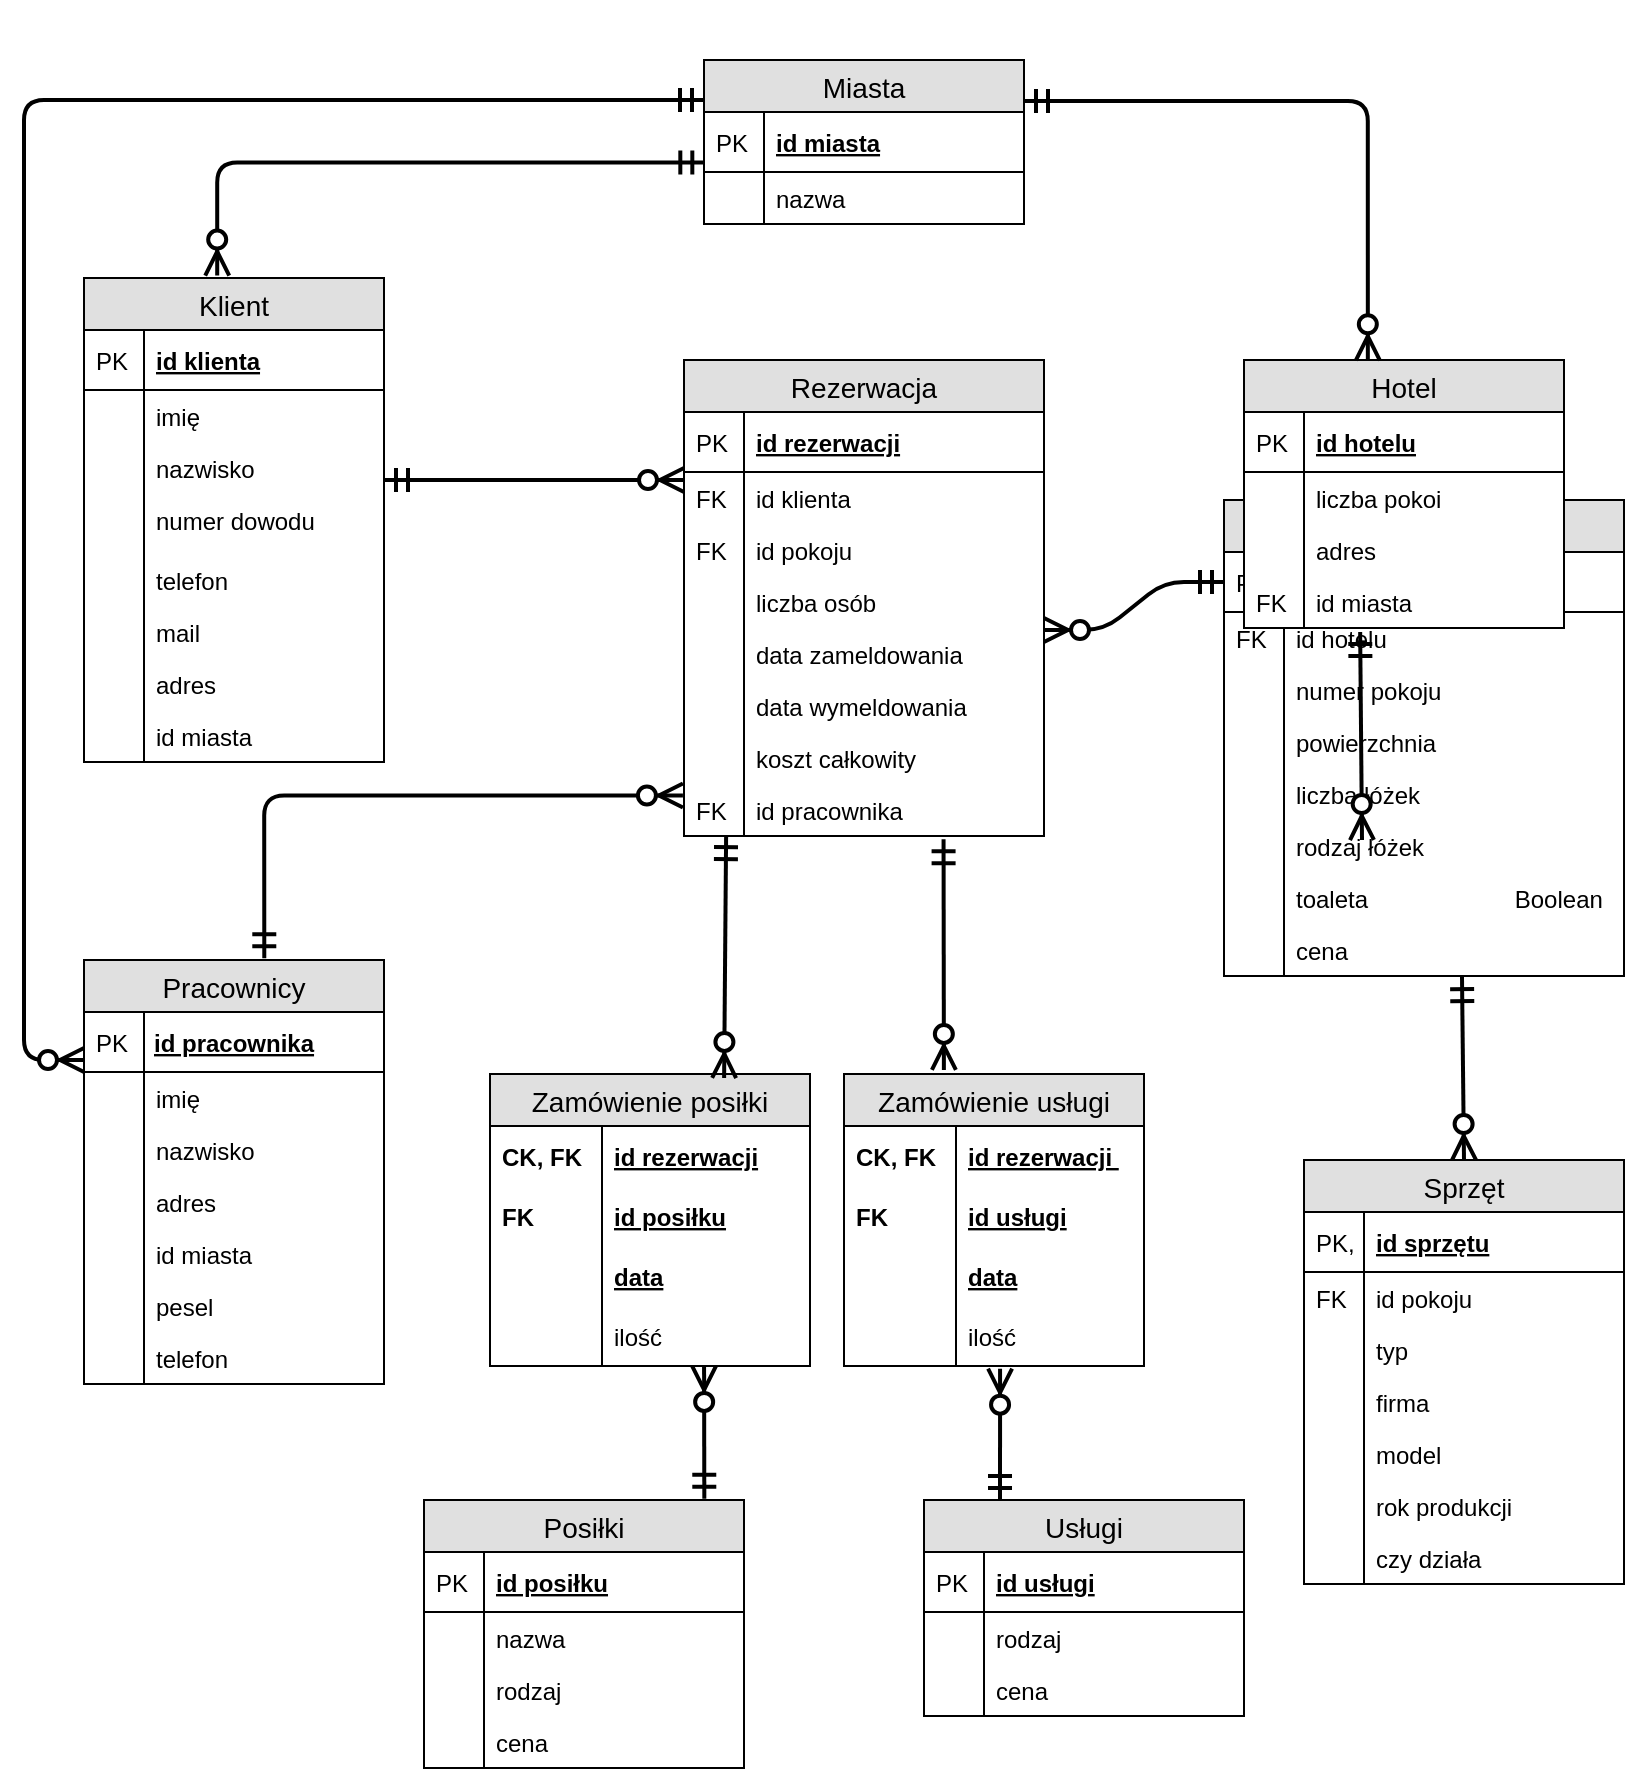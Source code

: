 <mxfile version="12.2.3" type="github" pages="1">
  <diagram id="eyHHcdrzbElofcJFkmy_" name="Page-1">
    <mxGraphModel dx="1374" dy="787" grid="1" gridSize="10" guides="1" tooltips="1" connect="1" arrows="1" fold="1" page="1" pageScale="1" pageWidth="827" pageHeight="1169" math="0" shadow="0">
      <root>
        <object label="" id="0">
          <mxCell/>
        </object>
        <mxCell id="1" parent="0"/>
        <mxCell id="zYe5BoqIVoptwqaEqp91-65" value="Pokoje" style="swimlane;fontStyle=0;childLayout=stackLayout;horizontal=1;startSize=26;fillColor=#e0e0e0;horizontalStack=0;resizeParent=1;resizeParentMax=0;resizeLast=0;collapsible=1;marginBottom=0;swimlaneFillColor=#ffffff;align=center;fontSize=14;flipV=0;fixDash=0;part=0;swimlaneLine=1;rounded=0;shadow=0;glass=0;comic=0;strokeColor=#000000;fillOpacity=100;strokeOpacity=100;" parent="1" vertex="1">
          <mxGeometry x="620" y="280" width="200" height="238" as="geometry"/>
        </mxCell>
        <mxCell id="zYe5BoqIVoptwqaEqp91-66" value="id pokoju" style="shape=partialRectangle;top=0;left=0;right=0;bottom=1;align=left;verticalAlign=middle;fillColor=none;spacingLeft=34;spacingRight=4;overflow=hidden;rotatable=0;points=[[0,0.5],[1,0.5]];portConstraint=eastwest;dropTarget=0;fontStyle=5;fontSize=12;" parent="zYe5BoqIVoptwqaEqp91-65" vertex="1">
          <mxGeometry y="26" width="200" height="30" as="geometry"/>
        </mxCell>
        <mxCell id="zYe5BoqIVoptwqaEqp91-67" value="PK" style="shape=partialRectangle;top=0;left=0;bottom=0;fillColor=none;align=left;verticalAlign=middle;spacingLeft=4;spacingRight=4;overflow=hidden;rotatable=0;points=[];portConstraint=eastwest;part=1;fontSize=12;" parent="zYe5BoqIVoptwqaEqp91-66" vertex="1" connectable="0">
          <mxGeometry width="30" height="30" as="geometry"/>
        </mxCell>
        <mxCell id="zYe5BoqIVoptwqaEqp91-68" value="id hotelu" style="shape=partialRectangle;top=0;left=0;right=0;bottom=0;align=left;verticalAlign=top;fillColor=none;spacingLeft=34;spacingRight=4;overflow=hidden;rotatable=0;points=[[0,0.5],[1,0.5]];portConstraint=eastwest;dropTarget=0;fontSize=12;fontStyle=0" parent="zYe5BoqIVoptwqaEqp91-65" vertex="1">
          <mxGeometry y="56" width="200" height="26" as="geometry"/>
        </mxCell>
        <mxCell id="zYe5BoqIVoptwqaEqp91-69" value="FK" style="shape=partialRectangle;top=0;left=0;bottom=0;fillColor=none;align=left;verticalAlign=top;spacingLeft=4;spacingRight=4;overflow=hidden;rotatable=0;points=[];portConstraint=eastwest;part=1;fontSize=12;" parent="zYe5BoqIVoptwqaEqp91-68" vertex="1" connectable="0">
          <mxGeometry width="30" height="26" as="geometry"/>
        </mxCell>
        <mxCell id="wo8Ci5ziZs2mCeSjoIZl-29" value="numer pokoju" style="shape=partialRectangle;top=0;left=0;right=0;bottom=0;align=left;verticalAlign=top;fillColor=none;spacingLeft=34;spacingRight=4;overflow=hidden;rotatable=0;points=[[0,0.5],[1,0.5]];portConstraint=eastwest;dropTarget=0;fontSize=12;fontStyle=0" vertex="1" parent="zYe5BoqIVoptwqaEqp91-65">
          <mxGeometry y="82" width="200" height="26" as="geometry"/>
        </mxCell>
        <mxCell id="wo8Ci5ziZs2mCeSjoIZl-30" value="" style="shape=partialRectangle;top=0;left=0;bottom=0;fillColor=none;align=left;verticalAlign=top;spacingLeft=4;spacingRight=4;overflow=hidden;rotatable=0;points=[];portConstraint=eastwest;part=1;fontSize=12;" vertex="1" connectable="0" parent="wo8Ci5ziZs2mCeSjoIZl-29">
          <mxGeometry width="30" height="26" as="geometry"/>
        </mxCell>
        <mxCell id="zYe5BoqIVoptwqaEqp91-70" value="powierzchnia" style="shape=partialRectangle;top=0;left=0;right=0;bottom=0;align=left;verticalAlign=top;fillColor=none;spacingLeft=34;spacingRight=4;overflow=hidden;rotatable=0;points=[[0,0.5],[1,0.5]];portConstraint=eastwest;dropTarget=0;fontSize=12;" parent="zYe5BoqIVoptwqaEqp91-65" vertex="1">
          <mxGeometry y="108" width="200" height="26" as="geometry"/>
        </mxCell>
        <mxCell id="zYe5BoqIVoptwqaEqp91-71" value="" style="shape=partialRectangle;top=0;left=0;bottom=0;fillColor=none;align=left;verticalAlign=top;spacingLeft=4;spacingRight=4;overflow=hidden;rotatable=0;points=[];portConstraint=eastwest;part=1;fontSize=12;" parent="zYe5BoqIVoptwqaEqp91-70" vertex="1" connectable="0">
          <mxGeometry width="30" height="26" as="geometry"/>
        </mxCell>
        <mxCell id="zYe5BoqIVoptwqaEqp91-72" value="liczba łóżek" style="shape=partialRectangle;top=0;left=0;right=0;bottom=0;align=left;verticalAlign=top;fillColor=none;spacingLeft=34;spacingRight=4;overflow=hidden;rotatable=0;points=[[0,0.5],[1,0.5]];portConstraint=eastwest;dropTarget=0;fontSize=12;" parent="zYe5BoqIVoptwqaEqp91-65" vertex="1">
          <mxGeometry y="134" width="200" height="26" as="geometry"/>
        </mxCell>
        <mxCell id="zYe5BoqIVoptwqaEqp91-73" value="" style="shape=partialRectangle;top=0;left=0;bottom=0;fillColor=none;align=left;verticalAlign=top;spacingLeft=4;spacingRight=4;overflow=hidden;rotatable=0;points=[];portConstraint=eastwest;part=1;fontSize=12;" parent="zYe5BoqIVoptwqaEqp91-72" vertex="1" connectable="0">
          <mxGeometry width="30" height="26" as="geometry"/>
        </mxCell>
        <mxCell id="zYe5BoqIVoptwqaEqp91-131" value="rodzaj łóżek" style="shape=partialRectangle;top=0;left=0;right=0;bottom=0;align=left;verticalAlign=top;fillColor=none;spacingLeft=34;spacingRight=4;overflow=hidden;rotatable=0;points=[[0,0.5],[1,0.5]];portConstraint=eastwest;dropTarget=0;fontSize=12;" parent="zYe5BoqIVoptwqaEqp91-65" vertex="1">
          <mxGeometry y="160" width="200" height="26" as="geometry"/>
        </mxCell>
        <mxCell id="zYe5BoqIVoptwqaEqp91-132" value="" style="shape=partialRectangle;top=0;left=0;bottom=0;fillColor=none;align=left;verticalAlign=top;spacingLeft=4;spacingRight=4;overflow=hidden;rotatable=0;points=[];portConstraint=eastwest;part=1;fontSize=12;" parent="zYe5BoqIVoptwqaEqp91-131" vertex="1" connectable="0">
          <mxGeometry width="30" height="26" as="geometry"/>
        </mxCell>
        <mxCell id="hdCmrwVaHmSog3tD7lYt-1" value="toaleta                      Boolean" style="shape=partialRectangle;top=0;left=0;right=0;bottom=0;align=left;verticalAlign=top;fillColor=none;spacingLeft=34;spacingRight=4;overflow=hidden;rotatable=0;points=[[0,0.5],[1,0.5]];portConstraint=eastwest;dropTarget=0;fontSize=12;" parent="zYe5BoqIVoptwqaEqp91-65" vertex="1">
          <mxGeometry y="186" width="200" height="26" as="geometry"/>
        </mxCell>
        <mxCell id="hdCmrwVaHmSog3tD7lYt-2" value="" style="shape=partialRectangle;top=0;left=0;bottom=0;fillColor=none;align=left;verticalAlign=top;spacingLeft=4;spacingRight=4;overflow=hidden;rotatable=0;points=[];portConstraint=eastwest;part=1;fontSize=12;" parent="hdCmrwVaHmSog3tD7lYt-1" vertex="1" connectable="0">
          <mxGeometry width="30" height="26" as="geometry"/>
        </mxCell>
        <mxCell id="wo8Ci5ziZs2mCeSjoIZl-8" value="cena " style="shape=partialRectangle;top=0;left=0;right=0;bottom=0;align=left;verticalAlign=top;fillColor=none;spacingLeft=34;spacingRight=4;overflow=hidden;rotatable=0;points=[[0,0.5],[1,0.5]];portConstraint=eastwest;dropTarget=0;fontSize=12;" vertex="1" parent="zYe5BoqIVoptwqaEqp91-65">
          <mxGeometry y="212" width="200" height="26" as="geometry"/>
        </mxCell>
        <mxCell id="wo8Ci5ziZs2mCeSjoIZl-9" value="" style="shape=partialRectangle;top=0;left=0;bottom=0;fillColor=none;align=left;verticalAlign=top;spacingLeft=4;spacingRight=4;overflow=hidden;rotatable=0;points=[];portConstraint=eastwest;part=1;fontSize=12;" vertex="1" connectable="0" parent="wo8Ci5ziZs2mCeSjoIZl-8">
          <mxGeometry width="30" height="26" as="geometry"/>
        </mxCell>
        <mxCell id="wo8Ci5ziZs2mCeSjoIZl-10" value="Sprzęt" style="swimlane;fontStyle=0;childLayout=stackLayout;horizontal=1;startSize=26;fillColor=#e0e0e0;horizontalStack=0;resizeParent=1;resizeParentMax=0;resizeLast=0;collapsible=1;marginBottom=0;swimlaneFillColor=#ffffff;align=center;fontSize=14;" vertex="1" parent="1">
          <mxGeometry x="660" y="610" width="160" height="212" as="geometry">
            <mxRectangle x="660" y="610" width="120" height="26" as="alternateBounds"/>
          </mxGeometry>
        </mxCell>
        <mxCell id="wo8Ci5ziZs2mCeSjoIZl-11" value="id sprzętu" style="shape=partialRectangle;top=0;left=0;right=0;bottom=1;align=left;verticalAlign=middle;fillColor=none;spacingLeft=34;spacingRight=4;overflow=hidden;rotatable=0;points=[[0,0.5],[1,0.5]];portConstraint=eastwest;dropTarget=0;fontStyle=5;fontSize=12;" vertex="1" parent="wo8Ci5ziZs2mCeSjoIZl-10">
          <mxGeometry y="26" width="160" height="30" as="geometry"/>
        </mxCell>
        <mxCell id="wo8Ci5ziZs2mCeSjoIZl-12" value="PK, " style="shape=partialRectangle;top=0;left=0;bottom=0;fillColor=none;align=left;verticalAlign=middle;spacingLeft=4;spacingRight=4;overflow=hidden;rotatable=0;points=[];portConstraint=eastwest;part=1;fontSize=12;" vertex="1" connectable="0" parent="wo8Ci5ziZs2mCeSjoIZl-11">
          <mxGeometry width="30" height="30" as="geometry"/>
        </mxCell>
        <mxCell id="wo8Ci5ziZs2mCeSjoIZl-13" value="id pokoju" style="shape=partialRectangle;top=0;left=0;right=0;bottom=0;align=left;verticalAlign=top;fillColor=none;spacingLeft=34;spacingRight=4;overflow=hidden;rotatable=0;points=[[0,0.5],[1,0.5]];portConstraint=eastwest;dropTarget=0;fontSize=12;" vertex="1" parent="wo8Ci5ziZs2mCeSjoIZl-10">
          <mxGeometry y="56" width="160" height="26" as="geometry"/>
        </mxCell>
        <mxCell id="wo8Ci5ziZs2mCeSjoIZl-14" value="FK" style="shape=partialRectangle;top=0;left=0;bottom=0;fillColor=none;align=left;verticalAlign=top;spacingLeft=4;spacingRight=4;overflow=hidden;rotatable=0;points=[];portConstraint=eastwest;part=1;fontSize=12;" vertex="1" connectable="0" parent="wo8Ci5ziZs2mCeSjoIZl-13">
          <mxGeometry width="30" height="26" as="geometry"/>
        </mxCell>
        <mxCell id="wo8Ci5ziZs2mCeSjoIZl-15" value="typ" style="shape=partialRectangle;top=0;left=0;right=0;bottom=0;align=left;verticalAlign=top;fillColor=none;spacingLeft=34;spacingRight=4;overflow=hidden;rotatable=0;points=[[0,0.5],[1,0.5]];portConstraint=eastwest;dropTarget=0;fontSize=12;" vertex="1" parent="wo8Ci5ziZs2mCeSjoIZl-10">
          <mxGeometry y="82" width="160" height="26" as="geometry"/>
        </mxCell>
        <mxCell id="wo8Ci5ziZs2mCeSjoIZl-16" value="" style="shape=partialRectangle;top=0;left=0;bottom=0;fillColor=none;align=left;verticalAlign=top;spacingLeft=4;spacingRight=4;overflow=hidden;rotatable=0;points=[];portConstraint=eastwest;part=1;fontSize=12;" vertex="1" connectable="0" parent="wo8Ci5ziZs2mCeSjoIZl-15">
          <mxGeometry width="30" height="26" as="geometry"/>
        </mxCell>
        <mxCell id="wo8Ci5ziZs2mCeSjoIZl-37" value="firma" style="shape=partialRectangle;top=0;left=0;right=0;bottom=0;align=left;verticalAlign=top;fillColor=none;spacingLeft=34;spacingRight=4;overflow=hidden;rotatable=0;points=[[0,0.5],[1,0.5]];portConstraint=eastwest;dropTarget=0;fontSize=12;" vertex="1" parent="wo8Ci5ziZs2mCeSjoIZl-10">
          <mxGeometry y="108" width="160" height="26" as="geometry"/>
        </mxCell>
        <mxCell id="wo8Ci5ziZs2mCeSjoIZl-38" value="" style="shape=partialRectangle;top=0;left=0;bottom=0;fillColor=none;align=left;verticalAlign=top;spacingLeft=4;spacingRight=4;overflow=hidden;rotatable=0;points=[];portConstraint=eastwest;part=1;fontSize=12;" vertex="1" connectable="0" parent="wo8Ci5ziZs2mCeSjoIZl-37">
          <mxGeometry width="30" height="26" as="geometry"/>
        </mxCell>
        <mxCell id="wo8Ci5ziZs2mCeSjoIZl-39" value="model" style="shape=partialRectangle;top=0;left=0;right=0;bottom=0;align=left;verticalAlign=top;fillColor=none;spacingLeft=34;spacingRight=4;overflow=hidden;rotatable=0;points=[[0,0.5],[1,0.5]];portConstraint=eastwest;dropTarget=0;fontSize=12;" vertex="1" parent="wo8Ci5ziZs2mCeSjoIZl-10">
          <mxGeometry y="134" width="160" height="26" as="geometry"/>
        </mxCell>
        <mxCell id="wo8Ci5ziZs2mCeSjoIZl-40" value="" style="shape=partialRectangle;top=0;left=0;bottom=0;fillColor=none;align=left;verticalAlign=top;spacingLeft=4;spacingRight=4;overflow=hidden;rotatable=0;points=[];portConstraint=eastwest;part=1;fontSize=12;" vertex="1" connectable="0" parent="wo8Ci5ziZs2mCeSjoIZl-39">
          <mxGeometry width="30" height="26" as="geometry"/>
        </mxCell>
        <mxCell id="wo8Ci5ziZs2mCeSjoIZl-41" value="rok produkcji" style="shape=partialRectangle;top=0;left=0;right=0;bottom=0;align=left;verticalAlign=top;fillColor=none;spacingLeft=34;spacingRight=4;overflow=hidden;rotatable=0;points=[[0,0.5],[1,0.5]];portConstraint=eastwest;dropTarget=0;fontSize=12;" vertex="1" parent="wo8Ci5ziZs2mCeSjoIZl-10">
          <mxGeometry y="160" width="160" height="26" as="geometry"/>
        </mxCell>
        <mxCell id="wo8Ci5ziZs2mCeSjoIZl-42" value="" style="shape=partialRectangle;top=0;left=0;bottom=0;fillColor=none;align=left;verticalAlign=top;spacingLeft=4;spacingRight=4;overflow=hidden;rotatable=0;points=[];portConstraint=eastwest;part=1;fontSize=12;" vertex="1" connectable="0" parent="wo8Ci5ziZs2mCeSjoIZl-41">
          <mxGeometry width="30" height="26" as="geometry"/>
        </mxCell>
        <mxCell id="wo8Ci5ziZs2mCeSjoIZl-17" value="czy działa      " style="shape=partialRectangle;top=0;left=0;right=0;bottom=0;align=left;verticalAlign=top;fillColor=none;spacingLeft=34;spacingRight=4;overflow=hidden;rotatable=0;points=[[0,0.5],[1,0.5]];portConstraint=eastwest;dropTarget=0;fontSize=12;" vertex="1" parent="wo8Ci5ziZs2mCeSjoIZl-10">
          <mxGeometry y="186" width="160" height="26" as="geometry"/>
        </mxCell>
        <mxCell id="wo8Ci5ziZs2mCeSjoIZl-18" value="" style="shape=partialRectangle;top=0;left=0;bottom=0;fillColor=none;align=left;verticalAlign=top;spacingLeft=4;spacingRight=4;overflow=hidden;rotatable=0;points=[];portConstraint=eastwest;part=1;fontSize=12;" vertex="1" connectable="0" parent="wo8Ci5ziZs2mCeSjoIZl-17">
          <mxGeometry width="30" height="26" as="geometry"/>
        </mxCell>
        <mxCell id="wo8Ci5ziZs2mCeSjoIZl-72" value="" style="group" vertex="1" connectable="0" parent="1">
          <mxGeometry x="10" y="30" width="780" height="884" as="geometry"/>
        </mxCell>
        <mxCell id="zYe5BoqIVoptwqaEqp91-1" value="Rezerwacja" style="swimlane;fontStyle=0;childLayout=stackLayout;horizontal=1;startSize=26;fillColor=#e0e0e0;horizontalStack=0;resizeParent=1;resizeParentMax=0;resizeLast=0;collapsible=1;marginBottom=0;swimlaneFillColor=#ffffff;align=center;fontSize=14;" parent="wo8Ci5ziZs2mCeSjoIZl-72" vertex="1">
          <mxGeometry x="340" y="180" width="180" height="238" as="geometry"/>
        </mxCell>
        <mxCell id="zYe5BoqIVoptwqaEqp91-2" value="id rezerwacji" style="shape=partialRectangle;top=0;left=0;right=0;bottom=1;align=left;verticalAlign=middle;fillColor=none;spacingLeft=34;spacingRight=4;overflow=hidden;rotatable=0;points=[[0,0.5],[1,0.5]];portConstraint=eastwest;dropTarget=0;fontStyle=5;fontSize=12;" parent="zYe5BoqIVoptwqaEqp91-1" vertex="1">
          <mxGeometry y="26" width="180" height="30" as="geometry"/>
        </mxCell>
        <mxCell id="zYe5BoqIVoptwqaEqp91-3" value="PK" style="shape=partialRectangle;top=0;left=0;bottom=0;fillColor=none;align=left;verticalAlign=middle;spacingLeft=4;spacingRight=4;overflow=hidden;rotatable=0;points=[];portConstraint=eastwest;part=1;fontSize=12;" parent="zYe5BoqIVoptwqaEqp91-2" vertex="1" connectable="0">
          <mxGeometry width="30" height="30" as="geometry"/>
        </mxCell>
        <mxCell id="zYe5BoqIVoptwqaEqp91-8" value="id klienta" style="shape=partialRectangle;top=0;left=0;right=0;bottom=0;align=left;verticalAlign=top;fillColor=none;spacingLeft=34;spacingRight=4;overflow=hidden;rotatable=0;points=[[0,0.5],[1,0.5]];portConstraint=eastwest;dropTarget=0;fontSize=12;" parent="zYe5BoqIVoptwqaEqp91-1" vertex="1">
          <mxGeometry y="56" width="180" height="26" as="geometry"/>
        </mxCell>
        <mxCell id="zYe5BoqIVoptwqaEqp91-9" value="FK" style="shape=partialRectangle;top=0;left=0;bottom=0;fillColor=none;align=left;verticalAlign=top;spacingLeft=4;spacingRight=4;overflow=hidden;rotatable=0;points=[];portConstraint=eastwest;part=1;fontSize=12;" parent="zYe5BoqIVoptwqaEqp91-8" vertex="1" connectable="0">
          <mxGeometry width="30" height="26" as="geometry"/>
        </mxCell>
        <mxCell id="zYe5BoqIVoptwqaEqp91-6" value="id pokoju" style="shape=partialRectangle;top=0;left=0;right=0;bottom=0;align=left;verticalAlign=top;fillColor=none;spacingLeft=34;spacingRight=4;overflow=hidden;rotatable=0;points=[[0,0.5],[1,0.5]];portConstraint=eastwest;dropTarget=0;fontSize=12;" parent="zYe5BoqIVoptwqaEqp91-1" vertex="1">
          <mxGeometry y="82" width="180" height="26" as="geometry"/>
        </mxCell>
        <mxCell id="zYe5BoqIVoptwqaEqp91-7" value="FK" style="shape=partialRectangle;top=0;left=0;bottom=0;fillColor=none;align=left;verticalAlign=top;spacingLeft=4;spacingRight=4;overflow=hidden;rotatable=0;points=[];portConstraint=eastwest;part=1;fontSize=12;" parent="zYe5BoqIVoptwqaEqp91-6" vertex="1" connectable="0">
          <mxGeometry width="30" height="26" as="geometry"/>
        </mxCell>
        <mxCell id="zYe5BoqIVoptwqaEqp91-12" value="liczba osób " style="shape=partialRectangle;top=0;left=0;right=0;bottom=0;align=left;verticalAlign=top;fillColor=none;spacingLeft=34;spacingRight=4;overflow=hidden;rotatable=0;points=[[0,0.5],[1,0.5]];portConstraint=eastwest;dropTarget=0;fontSize=12;" parent="zYe5BoqIVoptwqaEqp91-1" vertex="1">
          <mxGeometry y="108" width="180" height="26" as="geometry"/>
        </mxCell>
        <mxCell id="zYe5BoqIVoptwqaEqp91-13" value="" style="shape=partialRectangle;top=0;left=0;bottom=0;fillColor=none;align=left;verticalAlign=top;spacingLeft=4;spacingRight=4;overflow=hidden;rotatable=0;points=[];portConstraint=eastwest;part=1;fontSize=12;" parent="zYe5BoqIVoptwqaEqp91-12" vertex="1" connectable="0">
          <mxGeometry width="30" height="26" as="geometry"/>
        </mxCell>
        <mxCell id="zYe5BoqIVoptwqaEqp91-14" value="data zameldowania" style="shape=partialRectangle;top=0;left=0;right=0;bottom=0;align=left;verticalAlign=top;fillColor=none;spacingLeft=34;spacingRight=4;overflow=hidden;rotatable=0;points=[[0,0.5],[1,0.5]];portConstraint=eastwest;dropTarget=0;fontSize=12;" parent="zYe5BoqIVoptwqaEqp91-1" vertex="1">
          <mxGeometry y="134" width="180" height="26" as="geometry"/>
        </mxCell>
        <mxCell id="zYe5BoqIVoptwqaEqp91-15" value="" style="shape=partialRectangle;top=0;left=0;bottom=0;fillColor=none;align=left;verticalAlign=top;spacingLeft=4;spacingRight=4;overflow=hidden;rotatable=0;points=[];portConstraint=eastwest;part=1;fontSize=12;" parent="zYe5BoqIVoptwqaEqp91-14" vertex="1" connectable="0">
          <mxGeometry width="30" height="26" as="geometry"/>
        </mxCell>
        <mxCell id="hdCmrwVaHmSog3tD7lYt-102" value="data wymeldowania" style="shape=partialRectangle;top=0;left=0;right=0;bottom=0;align=left;verticalAlign=top;fillColor=none;spacingLeft=34;spacingRight=4;overflow=hidden;rotatable=0;points=[[0,0.5],[1,0.5]];portConstraint=eastwest;dropTarget=0;fontSize=12;" parent="zYe5BoqIVoptwqaEqp91-1" vertex="1">
          <mxGeometry y="160" width="180" height="26" as="geometry"/>
        </mxCell>
        <mxCell id="hdCmrwVaHmSog3tD7lYt-103" value="" style="shape=partialRectangle;top=0;left=0;bottom=0;fillColor=none;align=left;verticalAlign=top;spacingLeft=4;spacingRight=4;overflow=hidden;rotatable=0;points=[];portConstraint=eastwest;part=1;fontSize=12;" parent="hdCmrwVaHmSog3tD7lYt-102" vertex="1" connectable="0">
          <mxGeometry width="30" height="26" as="geometry"/>
        </mxCell>
        <mxCell id="zYe5BoqIVoptwqaEqp91-39" value="koszt całkowity" style="shape=partialRectangle;top=0;left=0;right=0;bottom=0;align=left;verticalAlign=top;fillColor=none;spacingLeft=34;spacingRight=4;overflow=hidden;rotatable=0;points=[[0,0.5],[1,0.5]];portConstraint=eastwest;dropTarget=0;fontSize=12;" parent="zYe5BoqIVoptwqaEqp91-1" vertex="1">
          <mxGeometry y="186" width="180" height="26" as="geometry"/>
        </mxCell>
        <mxCell id="zYe5BoqIVoptwqaEqp91-40" value="" style="shape=partialRectangle;top=0;left=0;bottom=0;fillColor=none;align=left;verticalAlign=top;spacingLeft=4;spacingRight=4;overflow=hidden;rotatable=0;points=[];portConstraint=eastwest;part=1;fontSize=12;" parent="zYe5BoqIVoptwqaEqp91-39" vertex="1" connectable="0">
          <mxGeometry width="30" height="26" as="geometry"/>
        </mxCell>
        <mxCell id="zYe5BoqIVoptwqaEqp91-41" value="id pracownika" style="shape=partialRectangle;top=0;left=0;right=0;bottom=0;align=left;verticalAlign=top;fillColor=none;spacingLeft=34;spacingRight=4;overflow=hidden;rotatable=0;points=[[0,0.5],[1,0.5]];portConstraint=eastwest;dropTarget=0;fontSize=12;" parent="zYe5BoqIVoptwqaEqp91-1" vertex="1">
          <mxGeometry y="212" width="180" height="26" as="geometry"/>
        </mxCell>
        <mxCell id="zYe5BoqIVoptwqaEqp91-42" value="FK" style="shape=partialRectangle;top=0;left=0;bottom=0;fillColor=none;align=left;verticalAlign=top;spacingLeft=4;spacingRight=4;overflow=hidden;rotatable=0;points=[];portConstraint=eastwest;part=1;fontSize=12;" parent="zYe5BoqIVoptwqaEqp91-41" vertex="1" connectable="0">
          <mxGeometry width="30" height="26" as="geometry"/>
        </mxCell>
        <mxCell id="zYe5BoqIVoptwqaEqp91-43" value="Klient" style="swimlane;fontStyle=0;childLayout=stackLayout;horizontal=1;startSize=26;fillColor=#e0e0e0;horizontalStack=0;resizeParent=1;resizeParentMax=0;resizeLast=0;collapsible=1;marginBottom=0;swimlaneFillColor=#ffffff;align=center;fontSize=14;" parent="wo8Ci5ziZs2mCeSjoIZl-72" vertex="1">
          <mxGeometry x="40" y="139" width="150" height="242" as="geometry"/>
        </mxCell>
        <mxCell id="zYe5BoqIVoptwqaEqp91-44" value="id klienta" style="shape=partialRectangle;top=0;left=0;right=0;bottom=1;align=left;verticalAlign=middle;fillColor=none;spacingLeft=34;spacingRight=4;overflow=hidden;rotatable=0;points=[[0,0.5],[1,0.5]];portConstraint=eastwest;dropTarget=0;fontStyle=5;fontSize=12;" parent="zYe5BoqIVoptwqaEqp91-43" vertex="1">
          <mxGeometry y="26" width="150" height="30" as="geometry"/>
        </mxCell>
        <mxCell id="zYe5BoqIVoptwqaEqp91-45" value="PK" style="shape=partialRectangle;top=0;left=0;bottom=0;fillColor=none;align=left;verticalAlign=middle;spacingLeft=4;spacingRight=4;overflow=hidden;rotatable=0;points=[];portConstraint=eastwest;part=1;fontSize=12;" parent="zYe5BoqIVoptwqaEqp91-44" vertex="1" connectable="0">
          <mxGeometry width="30" height="30" as="geometry"/>
        </mxCell>
        <mxCell id="zYe5BoqIVoptwqaEqp91-46" value="imię             " style="shape=partialRectangle;top=0;left=0;right=0;bottom=0;align=left;verticalAlign=top;fillColor=none;spacingLeft=34;spacingRight=4;overflow=hidden;rotatable=0;points=[[0,0.5],[1,0.5]];portConstraint=eastwest;dropTarget=0;fontSize=12;" parent="zYe5BoqIVoptwqaEqp91-43" vertex="1">
          <mxGeometry y="56" width="150" height="26" as="geometry"/>
        </mxCell>
        <mxCell id="zYe5BoqIVoptwqaEqp91-47" value="" style="shape=partialRectangle;top=0;left=0;bottom=0;fillColor=none;align=left;verticalAlign=top;spacingLeft=4;spacingRight=4;overflow=hidden;rotatable=0;points=[];portConstraint=eastwest;part=1;fontSize=12;" parent="zYe5BoqIVoptwqaEqp91-46" vertex="1" connectable="0">
          <mxGeometry width="30" height="26" as="geometry"/>
        </mxCell>
        <mxCell id="zYe5BoqIVoptwqaEqp91-48" value="nazwisko     " style="shape=partialRectangle;top=0;left=0;right=0;bottom=0;align=left;verticalAlign=top;fillColor=none;spacingLeft=34;spacingRight=4;overflow=hidden;rotatable=0;points=[[0,0.5],[1,0.5]];portConstraint=eastwest;dropTarget=0;fontSize=12;" parent="zYe5BoqIVoptwqaEqp91-43" vertex="1">
          <mxGeometry y="82" width="150" height="26" as="geometry"/>
        </mxCell>
        <mxCell id="zYe5BoqIVoptwqaEqp91-49" value="" style="shape=partialRectangle;top=0;left=0;bottom=0;fillColor=none;align=left;verticalAlign=top;spacingLeft=4;spacingRight=4;overflow=hidden;rotatable=0;points=[];portConstraint=eastwest;part=1;fontSize=12;" parent="zYe5BoqIVoptwqaEqp91-48" vertex="1" connectable="0">
          <mxGeometry width="30" height="26" as="geometry"/>
        </mxCell>
        <mxCell id="zYe5BoqIVoptwqaEqp91-100" value="numer dowodu" style="shape=partialRectangle;top=0;left=0;right=0;bottom=0;align=left;verticalAlign=top;fillColor=none;spacingLeft=34;spacingRight=4;overflow=hidden;rotatable=0;points=[[0,0.5],[1,0.5]];portConstraint=eastwest;dropTarget=0;fontSize=12;" parent="zYe5BoqIVoptwqaEqp91-43" vertex="1">
          <mxGeometry y="108" width="150" height="30" as="geometry"/>
        </mxCell>
        <mxCell id="zYe5BoqIVoptwqaEqp91-101" value="" style="shape=partialRectangle;top=0;left=0;bottom=0;fillColor=none;align=left;verticalAlign=top;spacingLeft=4;spacingRight=4;overflow=hidden;rotatable=0;points=[];portConstraint=eastwest;part=1;fontSize=12;" parent="zYe5BoqIVoptwqaEqp91-100" vertex="1" connectable="0">
          <mxGeometry width="30" height="30" as="geometry"/>
        </mxCell>
        <mxCell id="zYe5BoqIVoptwqaEqp91-104" value="telefon" style="shape=partialRectangle;top=0;left=0;right=0;bottom=0;align=left;verticalAlign=top;fillColor=none;spacingLeft=34;spacingRight=4;overflow=hidden;rotatable=0;points=[[0,0.5],[1,0.5]];portConstraint=eastwest;dropTarget=0;fontSize=12;" parent="zYe5BoqIVoptwqaEqp91-43" vertex="1">
          <mxGeometry y="138" width="150" height="26" as="geometry"/>
        </mxCell>
        <mxCell id="zYe5BoqIVoptwqaEqp91-105" value="" style="shape=partialRectangle;top=0;left=0;bottom=0;fillColor=none;align=left;verticalAlign=top;spacingLeft=4;spacingRight=4;overflow=hidden;rotatable=0;points=[];portConstraint=eastwest;part=1;fontSize=12;" parent="zYe5BoqIVoptwqaEqp91-104" vertex="1" connectable="0">
          <mxGeometry width="30" height="26" as="geometry"/>
        </mxCell>
        <mxCell id="zYe5BoqIVoptwqaEqp91-106" value="mail" style="shape=partialRectangle;top=0;left=0;right=0;bottom=0;align=left;verticalAlign=top;fillColor=none;spacingLeft=34;spacingRight=4;overflow=hidden;rotatable=0;points=[[0,0.5],[1,0.5]];portConstraint=eastwest;dropTarget=0;fontSize=12;" parent="zYe5BoqIVoptwqaEqp91-43" vertex="1">
          <mxGeometry y="164" width="150" height="26" as="geometry"/>
        </mxCell>
        <mxCell id="zYe5BoqIVoptwqaEqp91-107" value="" style="shape=partialRectangle;top=0;left=0;bottom=0;fillColor=none;align=left;verticalAlign=top;spacingLeft=4;spacingRight=4;overflow=hidden;rotatable=0;points=[];portConstraint=eastwest;part=1;fontSize=12;" parent="zYe5BoqIVoptwqaEqp91-106" vertex="1" connectable="0">
          <mxGeometry width="30" height="26" as="geometry"/>
        </mxCell>
        <mxCell id="wo8Ci5ziZs2mCeSjoIZl-44" value="adres" style="shape=partialRectangle;top=0;left=0;right=0;bottom=0;align=left;verticalAlign=top;fillColor=none;spacingLeft=34;spacingRight=4;overflow=hidden;rotatable=0;points=[[0,0.5],[1,0.5]];portConstraint=eastwest;dropTarget=0;fontSize=12;" vertex="1" parent="zYe5BoqIVoptwqaEqp91-43">
          <mxGeometry y="190" width="150" height="26" as="geometry"/>
        </mxCell>
        <mxCell id="wo8Ci5ziZs2mCeSjoIZl-45" value="" style="shape=partialRectangle;top=0;left=0;bottom=0;fillColor=none;align=left;verticalAlign=top;spacingLeft=4;spacingRight=4;overflow=hidden;rotatable=0;points=[];portConstraint=eastwest;part=1;fontSize=12;" vertex="1" connectable="0" parent="wo8Ci5ziZs2mCeSjoIZl-44">
          <mxGeometry width="30" height="26" as="geometry"/>
        </mxCell>
        <mxCell id="wo8Ci5ziZs2mCeSjoIZl-58" value="id miasta" style="shape=partialRectangle;top=0;left=0;right=0;bottom=0;align=left;verticalAlign=top;fillColor=none;spacingLeft=34;spacingRight=4;overflow=hidden;rotatable=0;points=[[0,0.5],[1,0.5]];portConstraint=eastwest;dropTarget=0;fontSize=12;" vertex="1" parent="zYe5BoqIVoptwqaEqp91-43">
          <mxGeometry y="216" width="150" height="26" as="geometry"/>
        </mxCell>
        <mxCell id="wo8Ci5ziZs2mCeSjoIZl-59" value="" style="shape=partialRectangle;top=0;left=0;bottom=0;fillColor=none;align=left;verticalAlign=top;spacingLeft=4;spacingRight=4;overflow=hidden;rotatable=0;points=[];portConstraint=eastwest;part=1;fontSize=12;" vertex="1" connectable="0" parent="wo8Ci5ziZs2mCeSjoIZl-58">
          <mxGeometry width="30" height="26" as="geometry"/>
        </mxCell>
        <mxCell id="zYe5BoqIVoptwqaEqp91-54" value="Hotel" style="swimlane;fontStyle=0;childLayout=stackLayout;horizontal=1;startSize=26;fillColor=#e0e0e0;horizontalStack=0;resizeParent=1;resizeParentMax=0;resizeLast=0;collapsible=1;marginBottom=0;swimlaneFillColor=#ffffff;align=center;fontSize=14;" parent="wo8Ci5ziZs2mCeSjoIZl-72" vertex="1">
          <mxGeometry x="620" y="180" width="160" height="134" as="geometry"/>
        </mxCell>
        <mxCell id="zYe5BoqIVoptwqaEqp91-55" value="id hotelu" style="shape=partialRectangle;top=0;left=0;right=0;bottom=1;align=left;verticalAlign=middle;fillColor=none;spacingLeft=34;spacingRight=4;overflow=hidden;rotatable=0;points=[[0,0.5],[1,0.5]];portConstraint=eastwest;dropTarget=0;fontStyle=5;fontSize=12;" parent="zYe5BoqIVoptwqaEqp91-54" vertex="1">
          <mxGeometry y="26" width="160" height="30" as="geometry"/>
        </mxCell>
        <mxCell id="zYe5BoqIVoptwqaEqp91-56" value="PK" style="shape=partialRectangle;top=0;left=0;bottom=0;fillColor=none;align=left;verticalAlign=middle;spacingLeft=4;spacingRight=4;overflow=hidden;rotatable=0;points=[];portConstraint=eastwest;part=1;fontSize=12;" parent="zYe5BoqIVoptwqaEqp91-55" vertex="1" connectable="0">
          <mxGeometry width="30" height="30" as="geometry"/>
        </mxCell>
        <mxCell id="zYe5BoqIVoptwqaEqp91-57" value="liczba pokoi" style="shape=partialRectangle;top=0;left=0;right=0;bottom=0;align=left;verticalAlign=top;fillColor=none;spacingLeft=34;spacingRight=4;overflow=hidden;rotatable=0;points=[[0,0.5],[1,0.5]];portConstraint=eastwest;dropTarget=0;fontSize=12;" parent="zYe5BoqIVoptwqaEqp91-54" vertex="1">
          <mxGeometry y="56" width="160" height="26" as="geometry"/>
        </mxCell>
        <mxCell id="zYe5BoqIVoptwqaEqp91-58" value="" style="shape=partialRectangle;top=0;left=0;bottom=0;fillColor=none;align=left;verticalAlign=top;spacingLeft=4;spacingRight=4;overflow=hidden;rotatable=0;points=[];portConstraint=eastwest;part=1;fontSize=12;" parent="zYe5BoqIVoptwqaEqp91-57" vertex="1" connectable="0">
          <mxGeometry width="30" height="26" as="geometry"/>
        </mxCell>
        <mxCell id="wo8Ci5ziZs2mCeSjoIZl-31" value="adres" style="shape=partialRectangle;top=0;left=0;right=0;bottom=0;align=left;verticalAlign=top;fillColor=none;spacingLeft=34;spacingRight=4;overflow=hidden;rotatable=0;points=[[0,0.5],[1,0.5]];portConstraint=eastwest;dropTarget=0;fontSize=12;" vertex="1" parent="zYe5BoqIVoptwqaEqp91-54">
          <mxGeometry y="82" width="160" height="26" as="geometry"/>
        </mxCell>
        <mxCell id="wo8Ci5ziZs2mCeSjoIZl-32" value="" style="shape=partialRectangle;top=0;left=0;bottom=0;fillColor=none;align=left;verticalAlign=top;spacingLeft=4;spacingRight=4;overflow=hidden;rotatable=0;points=[];portConstraint=eastwest;part=1;fontSize=12;" vertex="1" connectable="0" parent="wo8Ci5ziZs2mCeSjoIZl-31">
          <mxGeometry width="30" height="26" as="geometry"/>
        </mxCell>
        <mxCell id="zYe5BoqIVoptwqaEqp91-59" value="id miasta" style="shape=partialRectangle;top=0;left=0;right=0;bottom=0;align=left;verticalAlign=top;fillColor=none;spacingLeft=34;spacingRight=4;overflow=hidden;rotatable=0;points=[[0,0.5],[1,0.5]];portConstraint=eastwest;dropTarget=0;fontSize=12;" parent="zYe5BoqIVoptwqaEqp91-54" vertex="1">
          <mxGeometry y="108" width="160" height="26" as="geometry"/>
        </mxCell>
        <mxCell id="zYe5BoqIVoptwqaEqp91-60" value="FK" style="shape=partialRectangle;top=0;left=0;bottom=0;fillColor=none;align=left;verticalAlign=top;spacingLeft=4;spacingRight=4;overflow=hidden;rotatable=0;points=[];portConstraint=eastwest;part=1;fontSize=12;" parent="zYe5BoqIVoptwqaEqp91-59" vertex="1" connectable="0">
          <mxGeometry width="30" height="26" as="geometry"/>
        </mxCell>
        <mxCell id="zYe5BoqIVoptwqaEqp91-117" value="Pracownicy" style="swimlane;fontStyle=0;childLayout=stackLayout;horizontal=1;startSize=26;fillColor=#e0e0e0;horizontalStack=0;resizeParent=1;resizeParentMax=0;resizeLast=0;collapsible=1;marginBottom=0;swimlaneFillColor=#ffffff;align=center;fontSize=14;" parent="wo8Ci5ziZs2mCeSjoIZl-72" vertex="1">
          <mxGeometry x="40" y="480" width="150" height="212" as="geometry"/>
        </mxCell>
        <mxCell id="zYe5BoqIVoptwqaEqp91-118" value="id pracownika" style="shape=partialRectangle;top=0;left=0;right=0;bottom=1;align=left;verticalAlign=middle;fillColor=none;spacingLeft=33;spacingRight=-1;overflow=hidden;rotatable=0;points=[[0,0.5],[1,0.5]];portConstraint=eastwest;dropTarget=0;fontStyle=5;fontSize=12;strokeColor=#000000;spacing=2;" parent="zYe5BoqIVoptwqaEqp91-117" vertex="1">
          <mxGeometry y="26" width="150" height="30" as="geometry"/>
        </mxCell>
        <mxCell id="zYe5BoqIVoptwqaEqp91-119" value="PK" style="shape=partialRectangle;top=0;left=0;bottom=0;fillColor=none;align=left;verticalAlign=middle;spacingLeft=4;spacingRight=4;overflow=hidden;rotatable=0;points=[];portConstraint=eastwest;part=1;fontSize=12;" parent="zYe5BoqIVoptwqaEqp91-118" vertex="1" connectable="0">
          <mxGeometry width="30" height="30" as="geometry"/>
        </mxCell>
        <mxCell id="zYe5BoqIVoptwqaEqp91-122" value="imię" style="shape=partialRectangle;top=0;left=0;right=0;bottom=0;align=left;verticalAlign=top;fillColor=none;spacingLeft=34;spacingRight=4;overflow=hidden;rotatable=0;points=[[0,0.5],[1,0.5]];portConstraint=eastwest;dropTarget=0;fontSize=12;" parent="zYe5BoqIVoptwqaEqp91-117" vertex="1">
          <mxGeometry y="56" width="150" height="26" as="geometry"/>
        </mxCell>
        <mxCell id="zYe5BoqIVoptwqaEqp91-123" value="" style="shape=partialRectangle;top=0;left=0;bottom=0;fillColor=none;align=left;verticalAlign=top;spacingLeft=4;spacingRight=4;overflow=hidden;rotatable=0;points=[];portConstraint=eastwest;part=1;fontSize=12;" parent="zYe5BoqIVoptwqaEqp91-122" vertex="1" connectable="0">
          <mxGeometry width="30" height="26" as="geometry"/>
        </mxCell>
        <mxCell id="hdCmrwVaHmSog3tD7lYt-77" value="nazwisko" style="shape=partialRectangle;top=0;left=0;right=0;bottom=0;align=left;verticalAlign=top;fillColor=none;spacingLeft=34;spacingRight=4;overflow=hidden;rotatable=0;points=[[0,0.5],[1,0.5]];portConstraint=eastwest;dropTarget=0;fontSize=12;" parent="zYe5BoqIVoptwqaEqp91-117" vertex="1">
          <mxGeometry y="82" width="150" height="26" as="geometry"/>
        </mxCell>
        <mxCell id="hdCmrwVaHmSog3tD7lYt-78" value="" style="shape=partialRectangle;top=0;left=0;bottom=0;fillColor=none;align=left;verticalAlign=top;spacingLeft=4;spacingRight=4;overflow=hidden;rotatable=0;points=[];portConstraint=eastwest;part=1;fontSize=12;" parent="hdCmrwVaHmSog3tD7lYt-77" vertex="1" connectable="0">
          <mxGeometry width="30" height="26" as="geometry"/>
        </mxCell>
        <mxCell id="zYe5BoqIVoptwqaEqp91-124" value="adres" style="shape=partialRectangle;top=0;left=0;right=0;bottom=0;align=left;verticalAlign=top;fillColor=none;spacingLeft=34;spacingRight=4;overflow=hidden;rotatable=0;points=[[0,0.5],[1,0.5]];portConstraint=eastwest;dropTarget=0;fontSize=12;" parent="zYe5BoqIVoptwqaEqp91-117" vertex="1">
          <mxGeometry y="108" width="150" height="26" as="geometry"/>
        </mxCell>
        <mxCell id="zYe5BoqIVoptwqaEqp91-125" value="" style="shape=partialRectangle;top=0;left=0;bottom=0;fillColor=none;align=left;verticalAlign=top;spacingLeft=4;spacingRight=4;overflow=hidden;rotatable=0;points=[];portConstraint=eastwest;part=1;fontSize=12;" parent="zYe5BoqIVoptwqaEqp91-124" vertex="1" connectable="0">
          <mxGeometry width="30" height="26" as="geometry"/>
        </mxCell>
        <mxCell id="hdCmrwVaHmSog3tD7lYt-81" value="id miasta" style="shape=partialRectangle;top=0;left=0;right=0;bottom=0;align=left;verticalAlign=top;fillColor=none;spacingLeft=34;spacingRight=4;overflow=hidden;rotatable=0;points=[[0,0.5],[1,0.5]];portConstraint=eastwest;dropTarget=0;fontSize=12;" parent="zYe5BoqIVoptwqaEqp91-117" vertex="1">
          <mxGeometry y="134" width="150" height="26" as="geometry"/>
        </mxCell>
        <mxCell id="hdCmrwVaHmSog3tD7lYt-82" value="" style="shape=partialRectangle;top=0;left=0;bottom=0;fillColor=none;align=left;verticalAlign=top;spacingLeft=4;spacingRight=4;overflow=hidden;rotatable=0;points=[];portConstraint=eastwest;part=1;fontSize=12;" parent="hdCmrwVaHmSog3tD7lYt-81" vertex="1" connectable="0">
          <mxGeometry width="30" height="26" as="geometry"/>
        </mxCell>
        <mxCell id="hdCmrwVaHmSog3tD7lYt-85" value="pesel&#xa;" style="shape=partialRectangle;top=0;left=0;right=0;bottom=0;align=left;verticalAlign=top;fillColor=none;spacingLeft=34;spacingRight=4;overflow=hidden;rotatable=0;points=[[0,0.5],[1,0.5]];portConstraint=eastwest;dropTarget=0;fontSize=12;" parent="zYe5BoqIVoptwqaEqp91-117" vertex="1">
          <mxGeometry y="160" width="150" height="26" as="geometry"/>
        </mxCell>
        <mxCell id="hdCmrwVaHmSog3tD7lYt-86" value="" style="shape=partialRectangle;top=0;left=0;bottom=0;fillColor=none;align=left;verticalAlign=top;spacingLeft=4;spacingRight=4;overflow=hidden;rotatable=0;points=[];portConstraint=eastwest;part=1;fontSize=12;" parent="hdCmrwVaHmSog3tD7lYt-85" vertex="1" connectable="0">
          <mxGeometry width="30" height="26" as="geometry"/>
        </mxCell>
        <mxCell id="hdCmrwVaHmSog3tD7lYt-87" value="telefon" style="shape=partialRectangle;top=0;left=0;right=0;bottom=0;align=left;verticalAlign=top;fillColor=none;spacingLeft=34;spacingRight=4;overflow=hidden;rotatable=0;points=[[0,0.5],[1,0.5]];portConstraint=eastwest;dropTarget=0;fontSize=12;" parent="zYe5BoqIVoptwqaEqp91-117" vertex="1">
          <mxGeometry y="186" width="150" height="26" as="geometry"/>
        </mxCell>
        <mxCell id="hdCmrwVaHmSog3tD7lYt-88" value="" style="shape=partialRectangle;top=0;left=0;bottom=0;fillColor=none;align=left;verticalAlign=top;spacingLeft=4;spacingRight=4;overflow=hidden;rotatable=0;points=[];portConstraint=eastwest;part=1;fontSize=12;" parent="hdCmrwVaHmSog3tD7lYt-87" vertex="1" connectable="0">
          <mxGeometry width="30" height="26" as="geometry"/>
        </mxCell>
        <mxCell id="zYe5BoqIVoptwqaEqp91-137" value="Usługi" style="swimlane;fontStyle=0;childLayout=stackLayout;horizontal=1;startSize=26;fillColor=#e0e0e0;horizontalStack=0;resizeParent=1;resizeParentMax=0;resizeLast=0;collapsible=1;marginBottom=0;swimlaneFillColor=#ffffff;align=center;fontSize=14;" parent="wo8Ci5ziZs2mCeSjoIZl-72" vertex="1">
          <mxGeometry x="460" y="750" width="160" height="108" as="geometry"/>
        </mxCell>
        <mxCell id="zYe5BoqIVoptwqaEqp91-138" value="id usługi" style="shape=partialRectangle;top=0;left=0;right=0;bottom=1;align=left;verticalAlign=middle;fillColor=none;spacingLeft=34;spacingRight=4;overflow=hidden;rotatable=0;points=[[0,0.5],[1,0.5]];portConstraint=eastwest;dropTarget=0;fontStyle=5;fontSize=12;" parent="zYe5BoqIVoptwqaEqp91-137" vertex="1">
          <mxGeometry y="26" width="160" height="30" as="geometry"/>
        </mxCell>
        <mxCell id="zYe5BoqIVoptwqaEqp91-139" value="PK" style="shape=partialRectangle;top=0;left=0;bottom=0;fillColor=none;align=left;verticalAlign=middle;spacingLeft=4;spacingRight=4;overflow=hidden;rotatable=0;points=[];portConstraint=eastwest;part=1;fontSize=12;" parent="zYe5BoqIVoptwqaEqp91-138" vertex="1" connectable="0">
          <mxGeometry width="30" height="30" as="geometry"/>
        </mxCell>
        <mxCell id="zYe5BoqIVoptwqaEqp91-140" value="rodzaj" style="shape=partialRectangle;top=0;left=0;right=0;bottom=0;align=left;verticalAlign=top;fillColor=none;spacingLeft=34;spacingRight=4;overflow=hidden;rotatable=0;points=[[0,0.5],[1,0.5]];portConstraint=eastwest;dropTarget=0;fontSize=12;" parent="zYe5BoqIVoptwqaEqp91-137" vertex="1">
          <mxGeometry y="56" width="160" height="26" as="geometry"/>
        </mxCell>
        <mxCell id="zYe5BoqIVoptwqaEqp91-141" value="" style="shape=partialRectangle;top=0;left=0;bottom=0;fillColor=none;align=left;verticalAlign=top;spacingLeft=4;spacingRight=4;overflow=hidden;rotatable=0;points=[];portConstraint=eastwest;part=1;fontSize=12;" parent="zYe5BoqIVoptwqaEqp91-140" vertex="1" connectable="0">
          <mxGeometry width="30" height="26" as="geometry"/>
        </mxCell>
        <mxCell id="zYe5BoqIVoptwqaEqp91-142" value="cena" style="shape=partialRectangle;top=0;left=0;right=0;bottom=0;align=left;verticalAlign=top;fillColor=none;spacingLeft=34;spacingRight=4;overflow=hidden;rotatable=0;points=[[0,0.5],[1,0.5]];portConstraint=eastwest;dropTarget=0;fontSize=12;" parent="zYe5BoqIVoptwqaEqp91-137" vertex="1">
          <mxGeometry y="82" width="160" height="26" as="geometry"/>
        </mxCell>
        <mxCell id="zYe5BoqIVoptwqaEqp91-143" value="" style="shape=partialRectangle;top=0;left=0;bottom=0;fillColor=none;align=left;verticalAlign=top;spacingLeft=4;spacingRight=4;overflow=hidden;rotatable=0;points=[];portConstraint=eastwest;part=1;fontSize=12;" parent="zYe5BoqIVoptwqaEqp91-142" vertex="1" connectable="0">
          <mxGeometry width="30" height="26" as="geometry"/>
        </mxCell>
        <mxCell id="zYe5BoqIVoptwqaEqp91-148" value="Posiłki" style="swimlane;fontStyle=0;childLayout=stackLayout;horizontal=1;startSize=26;fillColor=#e0e0e0;horizontalStack=0;resizeParent=1;resizeParentMax=0;resizeLast=0;collapsible=1;marginBottom=0;swimlaneFillColor=#ffffff;align=center;fontSize=14;" parent="wo8Ci5ziZs2mCeSjoIZl-72" vertex="1">
          <mxGeometry x="210" y="750" width="160" height="134" as="geometry"/>
        </mxCell>
        <mxCell id="zYe5BoqIVoptwqaEqp91-149" value="id posiłku" style="shape=partialRectangle;top=0;left=0;right=0;bottom=1;align=left;verticalAlign=middle;fillColor=none;spacingLeft=34;spacingRight=4;overflow=hidden;rotatable=0;points=[[0,0.5],[1,0.5]];portConstraint=eastwest;dropTarget=0;fontStyle=5;fontSize=12;" parent="zYe5BoqIVoptwqaEqp91-148" vertex="1">
          <mxGeometry y="26" width="160" height="30" as="geometry"/>
        </mxCell>
        <mxCell id="zYe5BoqIVoptwqaEqp91-150" value="PK" style="shape=partialRectangle;top=0;left=0;bottom=0;fillColor=none;align=left;verticalAlign=middle;spacingLeft=4;spacingRight=4;overflow=hidden;rotatable=0;points=[];portConstraint=eastwest;part=1;fontSize=12;" parent="zYe5BoqIVoptwqaEqp91-149" vertex="1" connectable="0">
          <mxGeometry width="30" height="30" as="geometry"/>
        </mxCell>
        <mxCell id="zYe5BoqIVoptwqaEqp91-151" value="nazwa" style="shape=partialRectangle;top=0;left=0;right=0;bottom=0;align=left;verticalAlign=top;fillColor=none;spacingLeft=34;spacingRight=4;overflow=hidden;rotatable=0;points=[[0,0.5],[1,0.5]];portConstraint=eastwest;dropTarget=0;fontSize=12;" parent="zYe5BoqIVoptwqaEqp91-148" vertex="1">
          <mxGeometry y="56" width="160" height="26" as="geometry"/>
        </mxCell>
        <mxCell id="zYe5BoqIVoptwqaEqp91-152" value="" style="shape=partialRectangle;top=0;left=0;bottom=0;fillColor=none;align=left;verticalAlign=top;spacingLeft=4;spacingRight=4;overflow=hidden;rotatable=0;points=[];portConstraint=eastwest;part=1;fontSize=12;" parent="zYe5BoqIVoptwqaEqp91-151" vertex="1" connectable="0">
          <mxGeometry width="30" height="26" as="geometry"/>
        </mxCell>
        <mxCell id="zYe5BoqIVoptwqaEqp91-153" value="rodzaj" style="shape=partialRectangle;top=0;left=0;right=0;bottom=0;align=left;verticalAlign=top;fillColor=none;spacingLeft=34;spacingRight=4;overflow=hidden;rotatable=0;points=[[0,0.5],[1,0.5]];portConstraint=eastwest;dropTarget=0;fontSize=12;" parent="zYe5BoqIVoptwqaEqp91-148" vertex="1">
          <mxGeometry y="82" width="160" height="26" as="geometry"/>
        </mxCell>
        <mxCell id="zYe5BoqIVoptwqaEqp91-154" value="" style="shape=partialRectangle;top=0;left=0;bottom=0;fillColor=none;align=left;verticalAlign=top;spacingLeft=4;spacingRight=4;overflow=hidden;rotatable=0;points=[];portConstraint=eastwest;part=1;fontSize=12;" parent="zYe5BoqIVoptwqaEqp91-153" vertex="1" connectable="0">
          <mxGeometry width="30" height="26" as="geometry"/>
        </mxCell>
        <mxCell id="zYe5BoqIVoptwqaEqp91-155" value="cena" style="shape=partialRectangle;top=0;left=0;right=0;bottom=0;align=left;verticalAlign=top;fillColor=none;spacingLeft=34;spacingRight=4;overflow=hidden;rotatable=0;points=[[0,0.5],[1,0.5]];portConstraint=eastwest;dropTarget=0;fontSize=12;" parent="zYe5BoqIVoptwqaEqp91-148" vertex="1">
          <mxGeometry y="108" width="160" height="26" as="geometry"/>
        </mxCell>
        <mxCell id="zYe5BoqIVoptwqaEqp91-156" value="" style="shape=partialRectangle;top=0;left=0;bottom=0;fillColor=none;align=left;verticalAlign=top;spacingLeft=4;spacingRight=4;overflow=hidden;rotatable=0;points=[];portConstraint=eastwest;part=1;fontSize=12;" parent="zYe5BoqIVoptwqaEqp91-155" vertex="1" connectable="0">
          <mxGeometry width="30" height="26" as="geometry"/>
        </mxCell>
        <mxCell id="hdCmrwVaHmSog3tD7lYt-18" value="Zamówienie posiłki" style="swimlane;fontStyle=0;childLayout=stackLayout;horizontal=1;startSize=26;fillColor=#e0e0e0;horizontalStack=0;resizeParent=1;resizeParentMax=0;resizeLast=0;collapsible=1;marginBottom=0;swimlaneFillColor=#ffffff;align=center;fontSize=14;rounded=0;shadow=0;glass=0;comic=0;" parent="wo8Ci5ziZs2mCeSjoIZl-72" vertex="1">
          <mxGeometry x="243" y="537" width="160" height="146" as="geometry"/>
        </mxCell>
        <mxCell id="hdCmrwVaHmSog3tD7lYt-19" value="id rezerwacji" style="shape=partialRectangle;top=0;left=0;right=0;bottom=0;align=left;verticalAlign=middle;fillColor=none;spacingLeft=60;spacingRight=4;overflow=hidden;rotatable=0;points=[[0,0.5],[1,0.5]];portConstraint=eastwest;dropTarget=0;fontStyle=5;fontSize=12;" parent="hdCmrwVaHmSog3tD7lYt-18" vertex="1">
          <mxGeometry y="26" width="160" height="30" as="geometry"/>
        </mxCell>
        <mxCell id="hdCmrwVaHmSog3tD7lYt-20" value="CK, FK" style="shape=partialRectangle;fontStyle=1;top=0;left=0;bottom=0;fillColor=none;align=left;verticalAlign=middle;spacingLeft=4;spacingRight=4;overflow=hidden;rotatable=0;points=[];portConstraint=eastwest;part=1;fontSize=12;" parent="hdCmrwVaHmSog3tD7lYt-19" vertex="1" connectable="0">
          <mxGeometry width="56" height="30" as="geometry"/>
        </mxCell>
        <mxCell id="hdCmrwVaHmSog3tD7lYt-21" value="id posiłku" style="shape=partialRectangle;top=0;left=0;right=0;bottom=0;align=left;verticalAlign=middle;fillColor=none;spacingLeft=60;spacingRight=4;overflow=hidden;rotatable=0;points=[[0,0.5],[1,0.5]];portConstraint=eastwest;dropTarget=0;fontStyle=5;fontSize=12;" parent="hdCmrwVaHmSog3tD7lYt-18" vertex="1">
          <mxGeometry y="56" width="160" height="30" as="geometry"/>
        </mxCell>
        <mxCell id="hdCmrwVaHmSog3tD7lYt-22" value="FK" style="shape=partialRectangle;fontStyle=1;top=0;left=0;bottom=0;fillColor=none;align=left;verticalAlign=middle;spacingLeft=4;spacingRight=4;overflow=hidden;rotatable=0;points=[];portConstraint=eastwest;part=1;fontSize=12;" parent="hdCmrwVaHmSog3tD7lYt-21" vertex="1" connectable="0">
          <mxGeometry width="56" height="30" as="geometry"/>
        </mxCell>
        <mxCell id="hdCmrwVaHmSog3tD7lYt-62" value="data" style="shape=partialRectangle;top=0;left=0;right=0;bottom=0;align=left;verticalAlign=middle;fillColor=none;spacingLeft=60;spacingRight=4;overflow=hidden;rotatable=0;points=[[0,0.5],[1,0.5]];portConstraint=eastwest;dropTarget=0;fontStyle=5;fontSize=12;" parent="hdCmrwVaHmSog3tD7lYt-18" vertex="1">
          <mxGeometry y="86" width="160" height="30" as="geometry"/>
        </mxCell>
        <mxCell id="hdCmrwVaHmSog3tD7lYt-63" value="" style="shape=partialRectangle;fontStyle=1;top=0;left=0;bottom=0;fillColor=none;align=left;verticalAlign=middle;spacingLeft=4;spacingRight=4;overflow=hidden;rotatable=0;points=[];portConstraint=eastwest;part=1;fontSize=12;" parent="hdCmrwVaHmSog3tD7lYt-62" vertex="1" connectable="0">
          <mxGeometry width="56" height="30" as="geometry"/>
        </mxCell>
        <mxCell id="hdCmrwVaHmSog3tD7lYt-98" value="ilość" style="shape=partialRectangle;top=0;left=0;right=0;bottom=0;align=left;verticalAlign=middle;fillColor=none;spacingLeft=60;spacingRight=4;overflow=hidden;rotatable=0;points=[[0,0.5],[1,0.5]];portConstraint=eastwest;dropTarget=0;fontStyle=0;fontSize=12;" parent="hdCmrwVaHmSog3tD7lYt-18" vertex="1">
          <mxGeometry y="116" width="160" height="30" as="geometry"/>
        </mxCell>
        <mxCell id="hdCmrwVaHmSog3tD7lYt-99" value="" style="shape=partialRectangle;fontStyle=1;top=0;left=0;bottom=0;fillColor=none;align=left;verticalAlign=middle;spacingLeft=4;spacingRight=4;overflow=hidden;rotatable=0;points=[];portConstraint=eastwest;part=1;fontSize=12;" parent="hdCmrwVaHmSog3tD7lYt-98" vertex="1" connectable="0">
          <mxGeometry width="56" height="30" as="geometry"/>
        </mxCell>
        <mxCell id="hdCmrwVaHmSog3tD7lYt-37" value="" style="fontSize=12;html=1;endArrow=ERzeroToMany;startArrow=ERmandOne;strokeWidth=2;jumpSize=12;endSize=9;startSize=9;exitX=1;exitY=-0.233;exitDx=0;exitDy=0;startFill=0;exitPerimeter=0;" parent="wo8Ci5ziZs2mCeSjoIZl-72" source="zYe5BoqIVoptwqaEqp91-100" edge="1">
          <mxGeometry width="100" height="100" relative="1" as="geometry">
            <mxPoint x="190" y="335" as="sourcePoint"/>
            <mxPoint x="340" y="240" as="targetPoint"/>
          </mxGeometry>
        </mxCell>
        <mxCell id="hdCmrwVaHmSog3tD7lYt-39" value="" style="fontSize=12;html=1;endArrow=ERzeroToMany;startArrow=ERmandOne;strokeWidth=2;strokeColor=#000000;jumpStyle=none;bendable=1;noJump=1;startFill=1;endFill=1;anchorPointDirection=1;fixDash=0;snapToPoint=0;startSize=9;endSize=9;exitX=0.363;exitY=1.077;exitDx=0;exitDy=0;exitPerimeter=0;" parent="wo8Ci5ziZs2mCeSjoIZl-72" edge="1" source="zYe5BoqIVoptwqaEqp91-59">
          <mxGeometry width="100" height="100" relative="1" as="geometry">
            <mxPoint x="679" y="290" as="sourcePoint"/>
            <mxPoint x="679" y="420" as="targetPoint"/>
          </mxGeometry>
        </mxCell>
        <mxCell id="hdCmrwVaHmSog3tD7lYt-64" value="Zamówienie usługi" style="swimlane;fontStyle=0;childLayout=stackLayout;horizontal=1;startSize=26;fillColor=#e0e0e0;horizontalStack=0;resizeParent=1;resizeParentMax=0;resizeLast=0;collapsible=1;marginBottom=0;swimlaneFillColor=#ffffff;align=center;fontSize=14;rounded=0;shadow=0;glass=0;comic=0;" parent="wo8Ci5ziZs2mCeSjoIZl-72" vertex="1">
          <mxGeometry x="420" y="537" width="150" height="146" as="geometry"/>
        </mxCell>
        <mxCell id="hdCmrwVaHmSog3tD7lYt-65" value="id rezerwacji " style="shape=partialRectangle;top=0;left=0;right=0;bottom=0;align=left;verticalAlign=middle;fillColor=none;spacingLeft=60;spacingRight=4;overflow=hidden;rotatable=0;points=[[0,0.5],[1,0.5]];portConstraint=eastwest;dropTarget=0;fontStyle=5;fontSize=12;strokeColor=none;" parent="hdCmrwVaHmSog3tD7lYt-64" vertex="1">
          <mxGeometry y="26" width="150" height="30" as="geometry"/>
        </mxCell>
        <mxCell id="hdCmrwVaHmSog3tD7lYt-66" value="CK, FK" style="shape=partialRectangle;fontStyle=1;top=0;left=0;bottom=0;fillColor=none;align=left;verticalAlign=middle;spacingLeft=4;spacingRight=4;overflow=hidden;rotatable=0;points=[];portConstraint=eastwest;part=1;fontSize=12;" parent="hdCmrwVaHmSog3tD7lYt-65" vertex="1" connectable="0">
          <mxGeometry width="56" height="30" as="geometry"/>
        </mxCell>
        <mxCell id="hdCmrwVaHmSog3tD7lYt-67" value="id usługi" style="shape=partialRectangle;top=0;left=0;right=0;bottom=0;align=left;verticalAlign=middle;fillColor=none;spacingLeft=60;spacingRight=4;overflow=hidden;rotatable=0;points=[[0,0.5],[1,0.5]];portConstraint=eastwest;dropTarget=0;fontStyle=5;fontSize=12;strokeColor=#000000;" parent="hdCmrwVaHmSog3tD7lYt-64" vertex="1">
          <mxGeometry y="56" width="150" height="30" as="geometry"/>
        </mxCell>
        <mxCell id="hdCmrwVaHmSog3tD7lYt-68" value="FK" style="shape=partialRectangle;fontStyle=1;top=0;left=0;bottom=0;fillColor=none;align=left;verticalAlign=middle;spacingLeft=4;spacingRight=4;overflow=hidden;rotatable=0;points=[];portConstraint=eastwest;part=1;fontSize=12;" parent="hdCmrwVaHmSog3tD7lYt-67" vertex="1" connectable="0">
          <mxGeometry width="56" height="30" as="geometry"/>
        </mxCell>
        <mxCell id="hdCmrwVaHmSog3tD7lYt-71" value="data" style="shape=partialRectangle;top=0;left=0;right=0;bottom=0;align=left;verticalAlign=middle;fillColor=none;spacingLeft=60;spacingRight=4;overflow=hidden;rotatable=0;points=[[0,0.5],[1,0.5]];portConstraint=eastwest;dropTarget=0;fontStyle=5;fontSize=12;strokeColor=#000000;strokeWidth=3;perimeterSpacing=5;labelBorderColor=none;" parent="hdCmrwVaHmSog3tD7lYt-64" vertex="1">
          <mxGeometry y="86" width="150" height="30" as="geometry"/>
        </mxCell>
        <mxCell id="hdCmrwVaHmSog3tD7lYt-72" value="" style="shape=partialRectangle;fontStyle=1;top=0;left=0;bottom=0;fillColor=none;align=left;verticalAlign=middle;spacingLeft=4;spacingRight=4;overflow=hidden;rotatable=0;points=[];portConstraint=eastwest;part=1;fontSize=12;" parent="hdCmrwVaHmSog3tD7lYt-71" vertex="1" connectable="0">
          <mxGeometry width="56" height="30" as="geometry"/>
        </mxCell>
        <mxCell id="hdCmrwVaHmSog3tD7lYt-94" value="ilość" style="shape=partialRectangle;top=0;left=0;right=0;bottom=0;align=left;verticalAlign=middle;fillColor=none;spacingLeft=60;spacingRight=4;overflow=hidden;rotatable=0;points=[[0,0.5],[1,0.5]];portConstraint=eastwest;dropTarget=0;fontStyle=0;fontSize=12;strokeColor=#000000;strokeWidth=3;perimeterSpacing=5;labelBorderColor=none;" parent="hdCmrwVaHmSog3tD7lYt-64" vertex="1">
          <mxGeometry y="116" width="150" height="30" as="geometry"/>
        </mxCell>
        <mxCell id="hdCmrwVaHmSog3tD7lYt-95" value="" style="shape=partialRectangle;fontStyle=1;top=0;left=0;bottom=0;fillColor=none;align=left;verticalAlign=middle;spacingLeft=4;spacingRight=4;overflow=hidden;rotatable=0;points=[];portConstraint=eastwest;part=1;fontSize=12;" parent="hdCmrwVaHmSog3tD7lYt-94" vertex="1" connectable="0">
          <mxGeometry width="56" height="30" as="geometry"/>
        </mxCell>
        <mxCell id="wo8Ci5ziZs2mCeSjoIZl-2" value="" style="fontSize=12;html=1;endArrow=ERzeroToMany;startArrow=ERmandOne;strokeWidth=2;strokeColor=#000000;jumpStyle=none;bendable=1;noJump=1;startFill=1;endFill=1;anchorPointDirection=1;fixDash=0;snapToPoint=0;startSize=9;endSize=9;entryX=0.333;entryY=-0.014;entryDx=0;entryDy=0;entryPerimeter=0;exitX=0.721;exitY=1.062;exitDx=0;exitDy=0;exitPerimeter=0;" edge="1" parent="wo8Ci5ziZs2mCeSjoIZl-72" source="zYe5BoqIVoptwqaEqp91-41" target="hdCmrwVaHmSog3tD7lYt-64">
          <mxGeometry width="100" height="100" relative="1" as="geometry">
            <mxPoint x="470" y="420" as="sourcePoint"/>
            <mxPoint x="470" y="530" as="targetPoint"/>
          </mxGeometry>
        </mxCell>
        <mxCell id="wo8Ci5ziZs2mCeSjoIZl-25" value="" style="fontSize=12;html=1;endArrow=ERzeroToMany;startArrow=ERmandOne;strokeWidth=2;strokeColor=#000000;jumpStyle=none;bendable=1;noJump=1;startFill=1;endFill=1;anchorPointDirection=1;fixDash=0;snapToPoint=0;startSize=9;endSize=9;entryX=0.519;entryY=0.908;entryDx=0;entryDy=0;entryPerimeter=0;" edge="1" parent="wo8Ci5ziZs2mCeSjoIZl-72" target="hdCmrwVaHmSog3tD7lYt-94">
          <mxGeometry width="100" height="100" relative="1" as="geometry">
            <mxPoint x="498" y="750" as="sourcePoint"/>
            <mxPoint x="498" y="690" as="targetPoint"/>
          </mxGeometry>
        </mxCell>
        <mxCell id="wo8Ci5ziZs2mCeSjoIZl-26" value="" style="fontSize=12;html=1;endArrow=ERzeroToMany;startArrow=ERmandOne;strokeWidth=2;strokeColor=#000000;jumpStyle=none;bendable=1;noJump=1;startFill=1;endFill=1;anchorPointDirection=1;fixDash=0;snapToPoint=0;startSize=9;endSize=9;entryX=0.669;entryY=0.998;entryDx=0;entryDy=0;entryPerimeter=0;exitX=0.876;exitY=-0.005;exitDx=0;exitDy=0;exitPerimeter=0;" edge="1" parent="wo8Ci5ziZs2mCeSjoIZl-72" source="zYe5BoqIVoptwqaEqp91-148" target="hdCmrwVaHmSog3tD7lYt-98">
          <mxGeometry width="100" height="100" relative="1" as="geometry">
            <mxPoint x="350" y="740" as="sourcePoint"/>
            <mxPoint x="351.48" y="684.71" as="targetPoint"/>
          </mxGeometry>
        </mxCell>
        <mxCell id="wo8Ci5ziZs2mCeSjoIZl-28" value="" style="edgeStyle=entityRelationEdgeStyle;fontSize=12;html=1;endArrow=ERmandOne;endFill=0;strokeWidth=2;endSize=9;startSize=9;startArrow=ERzeroToMany;startFill=1;entryX=0;entryY=0.5;entryDx=0;entryDy=0;" edge="1" parent="wo8Ci5ziZs2mCeSjoIZl-72" target="zYe5BoqIVoptwqaEqp91-66">
          <mxGeometry width="100" height="100" relative="1" as="geometry">
            <mxPoint x="520" y="315" as="sourcePoint"/>
            <mxPoint x="620" y="215" as="targetPoint"/>
          </mxGeometry>
        </mxCell>
        <mxCell id="wo8Ci5ziZs2mCeSjoIZl-36" value="" style="fontSize=12;html=1;endArrow=ERzeroToMany;startArrow=ERmandOne;strokeWidth=2;strokeColor=#000000;jumpStyle=none;bendable=1;noJump=1;startFill=1;endFill=1;anchorPointDirection=1;fixDash=0;snapToPoint=0;startSize=9;endSize=9;entryX=0.5;entryY=0;entryDx=0;entryDy=0;exitX=0.595;exitY=1.02;exitDx=0;exitDy=0;exitPerimeter=0;" edge="1" parent="wo8Ci5ziZs2mCeSjoIZl-72" source="wo8Ci5ziZs2mCeSjoIZl-8" target="wo8Ci5ziZs2mCeSjoIZl-10">
          <mxGeometry width="100" height="100" relative="1" as="geometry">
            <mxPoint x="770" y="710" as="sourcePoint"/>
            <mxPoint x="720" y="670" as="targetPoint"/>
          </mxGeometry>
        </mxCell>
        <mxCell id="wo8Ci5ziZs2mCeSjoIZl-47" value="Miasta" style="swimlane;fontStyle=0;childLayout=stackLayout;horizontal=1;startSize=26;fillColor=#e0e0e0;horizontalStack=0;resizeParent=1;resizeParentMax=0;resizeLast=0;collapsible=1;marginBottom=0;swimlaneFillColor=#ffffff;align=center;fontSize=14;" vertex="1" parent="wo8Ci5ziZs2mCeSjoIZl-72">
          <mxGeometry x="350" y="30" width="160" height="82" as="geometry"/>
        </mxCell>
        <mxCell id="wo8Ci5ziZs2mCeSjoIZl-48" value="id miasta" style="shape=partialRectangle;top=0;left=0;right=0;bottom=1;align=left;verticalAlign=middle;fillColor=none;spacingLeft=34;spacingRight=4;overflow=hidden;rotatable=0;points=[[0,0.5],[1,0.5]];portConstraint=eastwest;dropTarget=0;fontStyle=5;fontSize=12;" vertex="1" parent="wo8Ci5ziZs2mCeSjoIZl-47">
          <mxGeometry y="26" width="160" height="30" as="geometry"/>
        </mxCell>
        <mxCell id="wo8Ci5ziZs2mCeSjoIZl-49" value="PK" style="shape=partialRectangle;top=0;left=0;bottom=0;fillColor=none;align=left;verticalAlign=middle;spacingLeft=4;spacingRight=4;overflow=hidden;rotatable=0;points=[];portConstraint=eastwest;part=1;fontSize=12;" vertex="1" connectable="0" parent="wo8Ci5ziZs2mCeSjoIZl-48">
          <mxGeometry width="30" height="30" as="geometry"/>
        </mxCell>
        <mxCell id="wo8Ci5ziZs2mCeSjoIZl-50" value="nazwa" style="shape=partialRectangle;top=0;left=0;right=0;bottom=0;align=left;verticalAlign=top;fillColor=none;spacingLeft=34;spacingRight=4;overflow=hidden;rotatable=0;points=[[0,0.5],[1,0.5]];portConstraint=eastwest;dropTarget=0;fontSize=12;" vertex="1" parent="wo8Ci5ziZs2mCeSjoIZl-47">
          <mxGeometry y="56" width="160" height="26" as="geometry"/>
        </mxCell>
        <mxCell id="wo8Ci5ziZs2mCeSjoIZl-51" value="" style="shape=partialRectangle;top=0;left=0;bottom=0;fillColor=none;align=left;verticalAlign=top;spacingLeft=4;spacingRight=4;overflow=hidden;rotatable=0;points=[];portConstraint=eastwest;part=1;fontSize=12;" vertex="1" connectable="0" parent="wo8Ci5ziZs2mCeSjoIZl-50">
          <mxGeometry width="30" height="26" as="geometry"/>
        </mxCell>
        <mxCell id="wo8Ci5ziZs2mCeSjoIZl-61" value="" style="fontSize=12;html=1;endArrow=ERzeroToMany;startArrow=ERmandOne;strokeWidth=2;jumpSize=12;endSize=9;startSize=9;exitX=0.601;exitY=-0.004;exitDx=0;exitDy=0;startFill=0;edgeStyle=orthogonalEdgeStyle;exitPerimeter=0;entryX=-0.003;entryY=0.222;entryDx=0;entryDy=0;entryPerimeter=0;" edge="1" parent="wo8Ci5ziZs2mCeSjoIZl-72" source="zYe5BoqIVoptwqaEqp91-117" target="zYe5BoqIVoptwqaEqp91-41">
          <mxGeometry width="100" height="100" relative="1" as="geometry">
            <mxPoint x="190.0" y="445.5" as="sourcePoint"/>
            <mxPoint x="350" y="440" as="targetPoint"/>
          </mxGeometry>
        </mxCell>
        <mxCell id="wo8Ci5ziZs2mCeSjoIZl-66" value="" style="fontSize=12;html=1;endArrow=ERzeroToMany;startArrow=ERmandOne;strokeWidth=2;strokeColor=#000000;jumpStyle=none;bendable=1;noJump=1;startFill=1;endFill=1;anchorPointDirection=1;fixDash=0;snapToPoint=0;startSize=9;endSize=9;entryX=0.791;entryY=-0.014;entryDx=0;entryDy=0;entryPerimeter=0;exitX=0.117;exitY=0.985;exitDx=0;exitDy=0;exitPerimeter=0;" edge="1" parent="wo8Ci5ziZs2mCeSjoIZl-72" source="zYe5BoqIVoptwqaEqp91-41">
          <mxGeometry width="100" height="100" relative="1" as="geometry">
            <mxPoint x="360.5" y="424" as="sourcePoint"/>
            <mxPoint x="360.06" y="538.956" as="targetPoint"/>
          </mxGeometry>
        </mxCell>
        <mxCell id="wo8Ci5ziZs2mCeSjoIZl-69" value="" style="fontSize=12;html=1;endArrow=ERzeroToMany;startArrow=ERmandOne;strokeWidth=2;jumpSize=12;endSize=9;startSize=9;startFill=0;entryX=0.444;entryY=-0.005;entryDx=0;entryDy=0;entryPerimeter=0;exitX=0.001;exitY=-0.181;exitDx=0;exitDy=0;exitPerimeter=0;edgeStyle=orthogonalEdgeStyle;" edge="1" parent="wo8Ci5ziZs2mCeSjoIZl-72" source="wo8Ci5ziZs2mCeSjoIZl-50" target="zYe5BoqIVoptwqaEqp91-43">
          <mxGeometry width="100" height="100" relative="1" as="geometry">
            <mxPoint x="300" y="120" as="sourcePoint"/>
            <mxPoint x="339.529" y="30.765" as="targetPoint"/>
          </mxGeometry>
        </mxCell>
        <mxCell id="wo8Ci5ziZs2mCeSjoIZl-70" value="" style="fontSize=12;html=1;endArrow=ERmandOne;endFill=0;strokeWidth=2;endSize=9;startSize=9;startArrow=ERzeroToMany;startFill=1;edgeStyle=orthogonalEdgeStyle;entryX=1;entryY=0.25;entryDx=0;entryDy=0;exitX=0.387;exitY=0.001;exitDx=0;exitDy=0;exitPerimeter=0;" edge="1" parent="wo8Ci5ziZs2mCeSjoIZl-72" source="zYe5BoqIVoptwqaEqp91-54" target="wo8Ci5ziZs2mCeSjoIZl-47">
          <mxGeometry width="100" height="100" relative="1" as="geometry">
            <mxPoint x="690" y="175" as="sourcePoint"/>
            <mxPoint x="580" y="-20" as="targetPoint"/>
          </mxGeometry>
        </mxCell>
        <mxCell id="wo8Ci5ziZs2mCeSjoIZl-71" value="" style="fontSize=12;html=1;endArrow=ERzeroToMany;startArrow=ERmandOne;strokeWidth=2;jumpSize=12;endSize=9;startSize=9;startFill=0;entryX=0;entryY=0.8;entryDx=0;entryDy=0;entryPerimeter=0;edgeStyle=elbowEdgeStyle;elbow=vertical;" edge="1" parent="wo8Ci5ziZs2mCeSjoIZl-72" source="wo8Ci5ziZs2mCeSjoIZl-47" target="zYe5BoqIVoptwqaEqp91-118">
          <mxGeometry width="100" height="100" relative="1" as="geometry">
            <mxPoint x="390" as="sourcePoint"/>
            <mxPoint x="106.588" y="87.265" as="targetPoint"/>
            <Array as="points">
              <mxPoint x="10" y="50"/>
              <mxPoint y="390"/>
              <mxPoint x="300" y="40"/>
              <mxPoint y="500"/>
              <mxPoint x="220"/>
            </Array>
          </mxGeometry>
        </mxCell>
      </root>
    </mxGraphModel>
  </diagram>
</mxfile>
